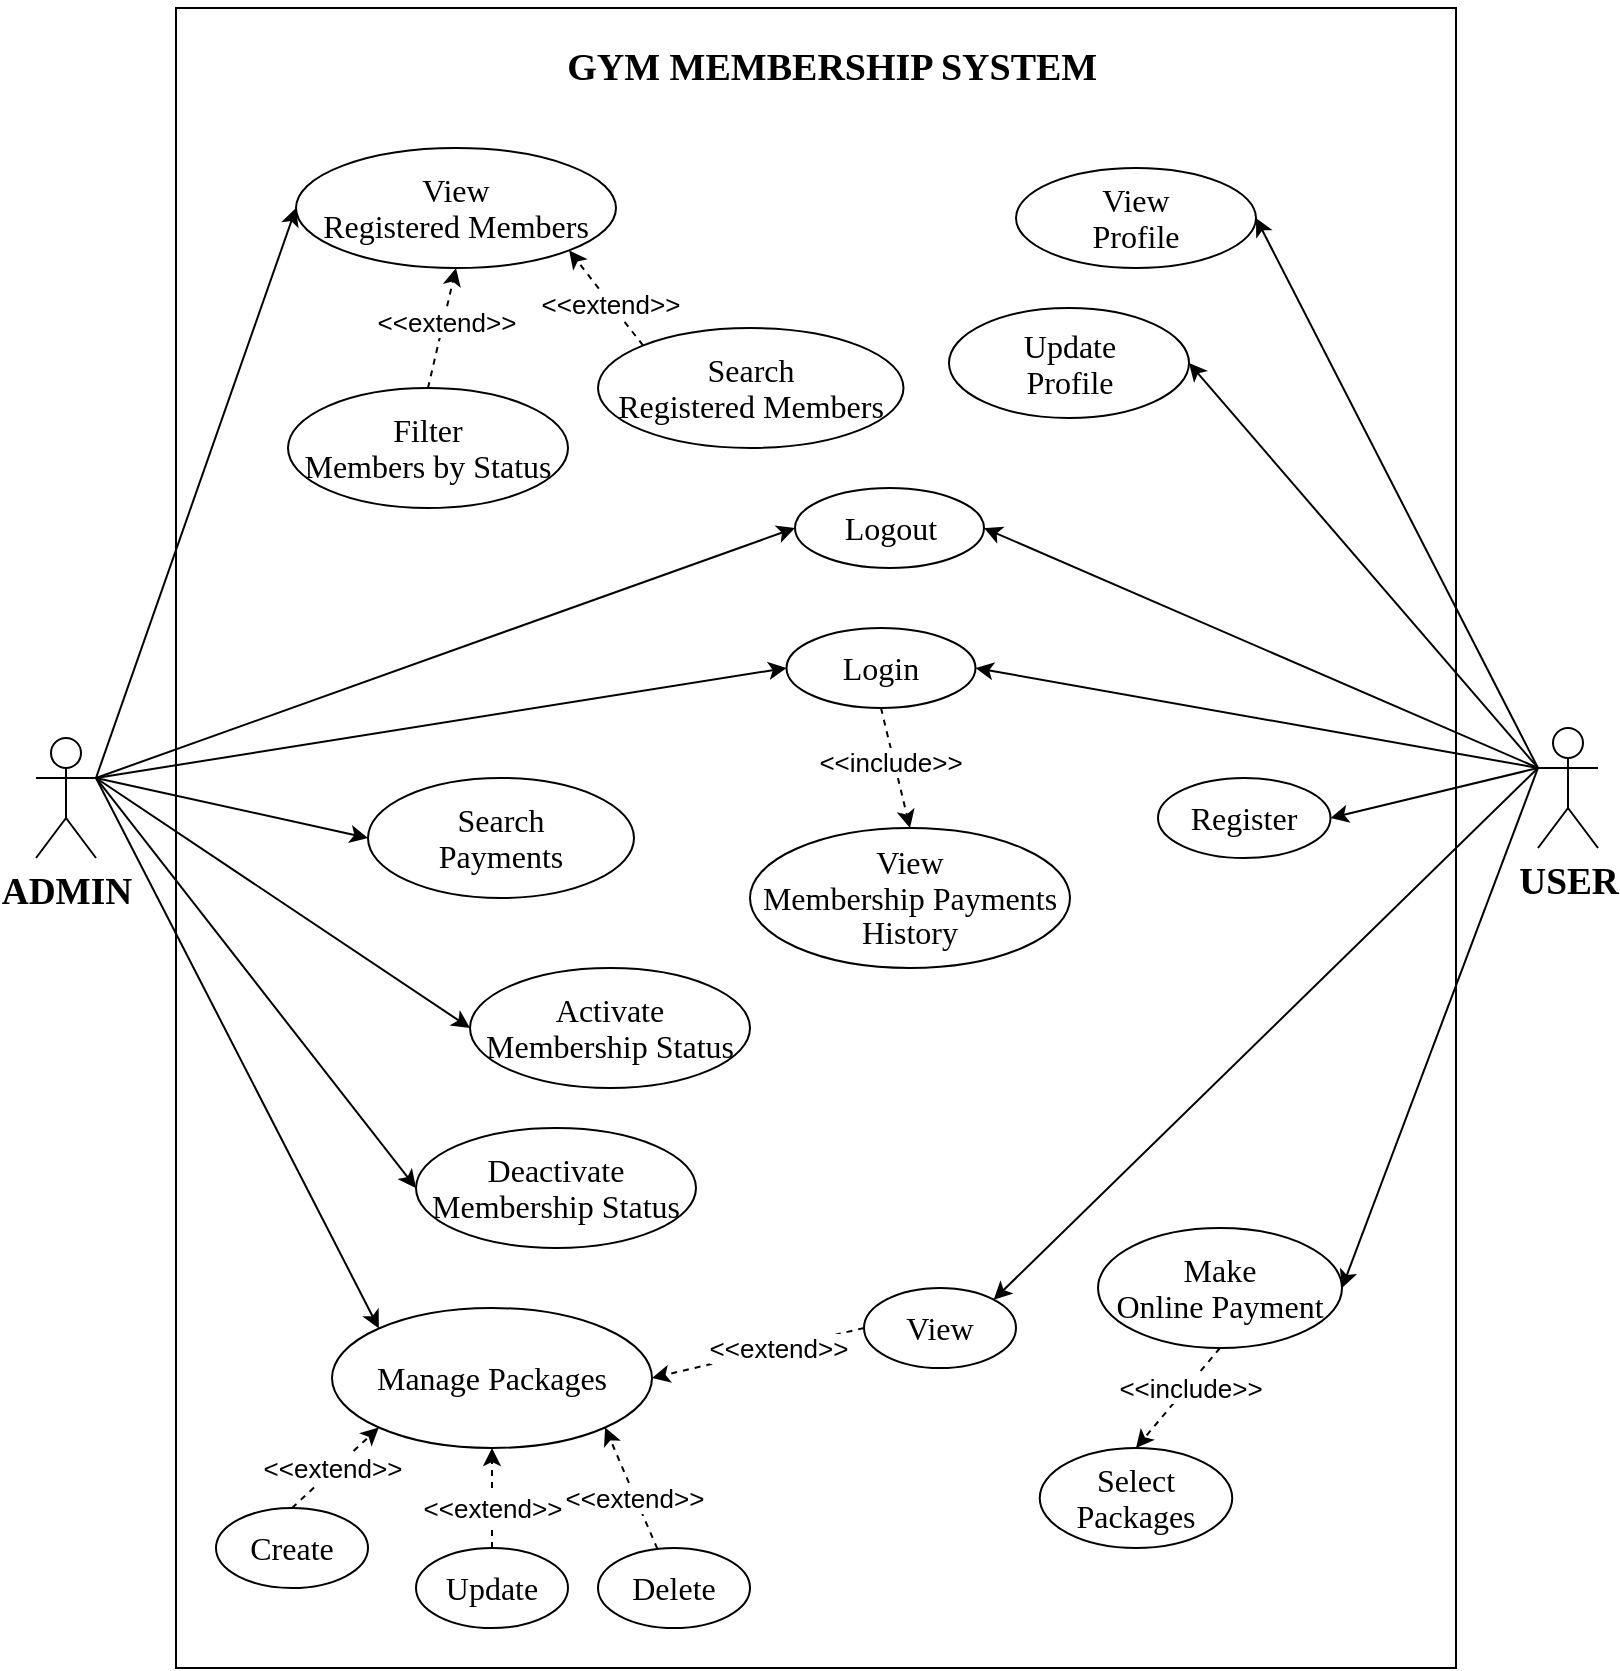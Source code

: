 <mxfile version="26.0.3">
  <diagram name="Page-1" id="WUV_ZsC1eS5K8Xt4fuE0">
    <mxGraphModel dx="1615" dy="803" grid="1" gridSize="10" guides="1" tooltips="1" connect="1" arrows="1" fold="1" page="1" pageScale="1" pageWidth="827" pageHeight="1169" math="0" shadow="0">
      <root>
        <mxCell id="0" />
        <mxCell id="1" parent="0" />
        <mxCell id="SNH2f2xpEU-yPtKC5s-B-1" value="" style="rounded=0;whiteSpace=wrap;html=1;" parent="1" vertex="1">
          <mxGeometry x="99" y="160" width="640" height="830" as="geometry" />
        </mxCell>
        <mxCell id="-4zsbm9rgC0uZidjSeQ5-17" style="rounded=0;orthogonalLoop=1;jettySize=auto;html=1;exitX=1;exitY=0.333;exitDx=0;exitDy=0;exitPerimeter=0;entryX=0;entryY=0.5;entryDx=0;entryDy=0;" edge="1" parent="1" source="SNH2f2xpEU-yPtKC5s-B-2" target="-4zsbm9rgC0uZidjSeQ5-1">
          <mxGeometry relative="1" as="geometry" />
        </mxCell>
        <mxCell id="-4zsbm9rgC0uZidjSeQ5-21" style="rounded=0;orthogonalLoop=1;jettySize=auto;html=1;exitX=1;exitY=0.333;exitDx=0;exitDy=0;exitPerimeter=0;entryX=0;entryY=0.5;entryDx=0;entryDy=0;" edge="1" parent="1" source="SNH2f2xpEU-yPtKC5s-B-2" target="-4zsbm9rgC0uZidjSeQ5-5">
          <mxGeometry relative="1" as="geometry" />
        </mxCell>
        <mxCell id="-4zsbm9rgC0uZidjSeQ5-22" style="rounded=0;orthogonalLoop=1;jettySize=auto;html=1;entryX=0;entryY=0;entryDx=0;entryDy=0;exitX=1;exitY=0.333;exitDx=0;exitDy=0;exitPerimeter=0;" edge="1" parent="1" source="SNH2f2xpEU-yPtKC5s-B-2" target="-4zsbm9rgC0uZidjSeQ5-6">
          <mxGeometry relative="1" as="geometry" />
        </mxCell>
        <mxCell id="-4zsbm9rgC0uZidjSeQ5-23" style="rounded=0;orthogonalLoop=1;jettySize=auto;html=1;exitX=1;exitY=0.333;exitDx=0;exitDy=0;exitPerimeter=0;entryX=0;entryY=0.5;entryDx=0;entryDy=0;" edge="1" parent="1" source="SNH2f2xpEU-yPtKC5s-B-2" target="-4zsbm9rgC0uZidjSeQ5-8">
          <mxGeometry relative="1" as="geometry" />
        </mxCell>
        <mxCell id="-4zsbm9rgC0uZidjSeQ5-42" style="rounded=0;orthogonalLoop=1;jettySize=auto;html=1;exitX=1;exitY=0.333;exitDx=0;exitDy=0;exitPerimeter=0;entryX=0;entryY=0.5;entryDx=0;entryDy=0;" edge="1" parent="1" source="SNH2f2xpEU-yPtKC5s-B-2" target="-4zsbm9rgC0uZidjSeQ5-40">
          <mxGeometry relative="1" as="geometry" />
        </mxCell>
        <mxCell id="-4zsbm9rgC0uZidjSeQ5-64" style="rounded=0;orthogonalLoop=1;jettySize=auto;html=1;exitX=1;exitY=0.333;exitDx=0;exitDy=0;exitPerimeter=0;entryX=0;entryY=0.5;entryDx=0;entryDy=0;" edge="1" parent="1" source="SNH2f2xpEU-yPtKC5s-B-2" target="-4zsbm9rgC0uZidjSeQ5-62">
          <mxGeometry relative="1" as="geometry" />
        </mxCell>
        <mxCell id="-4zsbm9rgC0uZidjSeQ5-65" style="rounded=0;orthogonalLoop=1;jettySize=auto;html=1;exitX=1;exitY=0.333;exitDx=0;exitDy=0;exitPerimeter=0;entryX=0;entryY=0.5;entryDx=0;entryDy=0;" edge="1" parent="1" source="SNH2f2xpEU-yPtKC5s-B-2" target="-4zsbm9rgC0uZidjSeQ5-63">
          <mxGeometry relative="1" as="geometry" />
        </mxCell>
        <mxCell id="SNH2f2xpEU-yPtKC5s-B-2" value="&lt;b&gt;&lt;span style=&quot;font-size: 14pt; line-height: 107%; font-family: &amp;quot;Times New Roman&amp;quot;, serif;&quot;&gt;ADMIN&lt;/span&gt;&lt;/b&gt;" style="shape=umlActor;verticalLabelPosition=bottom;verticalAlign=top;html=1;outlineConnect=0;" parent="1" vertex="1">
          <mxGeometry x="29" y="525" width="30" height="60" as="geometry" />
        </mxCell>
        <mxCell id="-4zsbm9rgC0uZidjSeQ5-24" style="rounded=0;orthogonalLoop=1;jettySize=auto;html=1;exitX=0;exitY=0.333;exitDx=0;exitDy=0;exitPerimeter=0;entryX=1;entryY=0.5;entryDx=0;entryDy=0;" edge="1" parent="1" source="SNH2f2xpEU-yPtKC5s-B-3" target="-4zsbm9rgC0uZidjSeQ5-7">
          <mxGeometry relative="1" as="geometry" />
        </mxCell>
        <mxCell id="-4zsbm9rgC0uZidjSeQ5-25" style="rounded=0;orthogonalLoop=1;jettySize=auto;html=1;exitX=0;exitY=0.333;exitDx=0;exitDy=0;exitPerimeter=0;entryX=1;entryY=0.5;entryDx=0;entryDy=0;" edge="1" parent="1" source="SNH2f2xpEU-yPtKC5s-B-3" target="-4zsbm9rgC0uZidjSeQ5-9">
          <mxGeometry relative="1" as="geometry" />
        </mxCell>
        <mxCell id="-4zsbm9rgC0uZidjSeQ5-26" style="rounded=0;orthogonalLoop=1;jettySize=auto;html=1;exitX=0;exitY=0.333;exitDx=0;exitDy=0;exitPerimeter=0;entryX=1;entryY=0;entryDx=0;entryDy=0;" edge="1" parent="1" source="SNH2f2xpEU-yPtKC5s-B-3" target="-4zsbm9rgC0uZidjSeQ5-32">
          <mxGeometry relative="1" as="geometry">
            <mxPoint x="629.0" y="695" as="targetPoint" />
          </mxGeometry>
        </mxCell>
        <mxCell id="-4zsbm9rgC0uZidjSeQ5-28" style="rounded=0;orthogonalLoop=1;jettySize=auto;html=1;exitX=0;exitY=0.333;exitDx=0;exitDy=0;exitPerimeter=0;entryX=1;entryY=0.5;entryDx=0;entryDy=0;" edge="1" parent="1" source="SNH2f2xpEU-yPtKC5s-B-3" target="-4zsbm9rgC0uZidjSeQ5-12">
          <mxGeometry relative="1" as="geometry" />
        </mxCell>
        <mxCell id="-4zsbm9rgC0uZidjSeQ5-34" style="rounded=0;orthogonalLoop=1;jettySize=auto;html=1;exitX=0;exitY=0.333;exitDx=0;exitDy=0;exitPerimeter=0;entryX=1;entryY=0.5;entryDx=0;entryDy=0;" edge="1" parent="1" source="SNH2f2xpEU-yPtKC5s-B-3" target="-4zsbm9rgC0uZidjSeQ5-8">
          <mxGeometry relative="1" as="geometry" />
        </mxCell>
        <mxCell id="-4zsbm9rgC0uZidjSeQ5-35" style="rounded=0;orthogonalLoop=1;jettySize=auto;html=1;exitX=0;exitY=0.333;exitDx=0;exitDy=0;exitPerimeter=0;entryX=1;entryY=0.5;entryDx=0;entryDy=0;" edge="1" parent="1" source="SNH2f2xpEU-yPtKC5s-B-3" target="SNH2f2xpEU-yPtKC5s-B-6">
          <mxGeometry relative="1" as="geometry" />
        </mxCell>
        <mxCell id="-4zsbm9rgC0uZidjSeQ5-41" style="rounded=0;orthogonalLoop=1;jettySize=auto;html=1;exitX=0;exitY=0.333;exitDx=0;exitDy=0;exitPerimeter=0;entryX=1;entryY=0.5;entryDx=0;entryDy=0;" edge="1" parent="1" source="SNH2f2xpEU-yPtKC5s-B-3" target="-4zsbm9rgC0uZidjSeQ5-40">
          <mxGeometry relative="1" as="geometry" />
        </mxCell>
        <mxCell id="SNH2f2xpEU-yPtKC5s-B-3" value="&lt;b&gt;&lt;span style=&quot;font-size: 14pt; line-height: 107%; font-family: &amp;quot;Times New Roman&amp;quot;, serif;&quot;&gt;USER&lt;/span&gt;&lt;/b&gt;" style="shape=umlActor;verticalLabelPosition=bottom;verticalAlign=top;html=1;outlineConnect=0;" parent="1" vertex="1">
          <mxGeometry x="780" y="520" width="30" height="60" as="geometry" />
        </mxCell>
        <mxCell id="SNH2f2xpEU-yPtKC5s-B-5" value="&lt;p class=&quot;MsoNormal&quot; align=&quot;center&quot; style=&quot;margin-bottom: 0cm; line-height: 150%;&quot;&gt;&lt;b&gt;&lt;span style=&quot;line-height: 150%; font-family: &amp;quot;Times New Roman&amp;quot;, serif;&quot;&gt;GYM MEMBERSHIP SYSTEM&amp;nbsp;&lt;/span&gt;&lt;/b&gt;&lt;/p&gt;" style="text;html=1;align=center;verticalAlign=middle;whiteSpace=wrap;rounded=0;fontStyle=1;fontSize=19;" parent="1" vertex="1">
          <mxGeometry x="252.5" y="160" width="353" height="40" as="geometry" />
        </mxCell>
        <mxCell id="SNH2f2xpEU-yPtKC5s-B-6" value="&lt;span style=&quot;font-size: 12pt; line-height: 107%; font-family: &amp;quot;Times New Roman&amp;quot;, serif;&quot;&gt;Register&lt;/span&gt;" style="ellipse;whiteSpace=wrap;html=1;" parent="1" vertex="1">
          <mxGeometry x="590" y="545" width="86.25" height="40" as="geometry" />
        </mxCell>
        <mxCell id="-4zsbm9rgC0uZidjSeQ5-1" value="&lt;span style=&quot;font-size: 12pt; line-height: 107%; font-family: &amp;quot;Times New Roman&amp;quot;, serif;&quot;&gt;View&lt;br/&gt;Registered Members&lt;/span&gt;" style="ellipse;whiteSpace=wrap;html=1;" vertex="1" parent="1">
          <mxGeometry x="159" y="230" width="160" height="60" as="geometry" />
        </mxCell>
        <mxCell id="-4zsbm9rgC0uZidjSeQ5-50" style="rounded=0;orthogonalLoop=1;jettySize=auto;html=1;exitX=0;exitY=0;exitDx=0;exitDy=0;entryX=1;entryY=1;entryDx=0;entryDy=0;dashed=1;" edge="1" parent="1" source="-4zsbm9rgC0uZidjSeQ5-2" target="-4zsbm9rgC0uZidjSeQ5-1">
          <mxGeometry relative="1" as="geometry" />
        </mxCell>
        <mxCell id="-4zsbm9rgC0uZidjSeQ5-54" value="&amp;lt;&amp;lt;extend&amp;gt;&amp;gt;" style="edgeLabel;html=1;align=center;verticalAlign=middle;resizable=0;points=[];fontSize=13;" vertex="1" connectable="0" parent="-4zsbm9rgC0uZidjSeQ5-50">
          <mxGeometry x="-0.095" relative="1" as="geometry">
            <mxPoint as="offset" />
          </mxGeometry>
        </mxCell>
        <mxCell id="-4zsbm9rgC0uZidjSeQ5-2" value="&lt;span style=&quot;font-size: 12pt; line-height: 107%; font-family: &amp;quot;Times New Roman&amp;quot;, serif;&quot;&gt;Search&lt;br/&gt;Registered Members&lt;/span&gt;" style="ellipse;whiteSpace=wrap;html=1;" vertex="1" parent="1">
          <mxGeometry x="310" y="320" width="152.75" height="60" as="geometry" />
        </mxCell>
        <mxCell id="-4zsbm9rgC0uZidjSeQ5-51" style="rounded=0;orthogonalLoop=1;jettySize=auto;html=1;exitX=0.5;exitY=0;exitDx=0;exitDy=0;entryX=0.5;entryY=1;entryDx=0;entryDy=0;dashed=1;" edge="1" parent="1" source="-4zsbm9rgC0uZidjSeQ5-3" target="-4zsbm9rgC0uZidjSeQ5-1">
          <mxGeometry relative="1" as="geometry" />
        </mxCell>
        <mxCell id="-4zsbm9rgC0uZidjSeQ5-55" value="&amp;lt;&amp;lt;extend&amp;gt;&amp;gt;" style="edgeLabel;html=1;align=center;verticalAlign=middle;resizable=0;points=[];fontSize=13;" vertex="1" connectable="0" parent="-4zsbm9rgC0uZidjSeQ5-51">
          <mxGeometry x="0.118" y="-1" relative="1" as="geometry">
            <mxPoint as="offset" />
          </mxGeometry>
        </mxCell>
        <mxCell id="-4zsbm9rgC0uZidjSeQ5-3" value="&lt;span style=&quot;font-size: 12pt; line-height: 107%; font-family: &amp;quot;Times New Roman&amp;quot;, serif;&quot;&gt;Filter&lt;br/&gt;Members by Status&lt;/span&gt;" style="ellipse;whiteSpace=wrap;html=1;" vertex="1" parent="1">
          <mxGeometry x="155" y="350" width="140" height="60" as="geometry" />
        </mxCell>
        <mxCell id="-4zsbm9rgC0uZidjSeQ5-4" value="&lt;span style=&quot;font-size: 12pt; line-height: 107%; font-family: &amp;quot;Times New Roman&amp;quot;, serif;&quot;&gt;View&lt;br&gt;Membership Payments History&lt;/span&gt;" style="ellipse;whiteSpace=wrap;html=1;" vertex="1" parent="1">
          <mxGeometry x="386" y="570" width="160" height="70" as="geometry" />
        </mxCell>
        <mxCell id="-4zsbm9rgC0uZidjSeQ5-5" value="&lt;span style=&quot;font-size: 12pt; line-height: 107%; font-family: &amp;quot;Times New Roman&amp;quot;, serif;&quot;&gt;Search&lt;br/&gt;Payments&lt;/span&gt;" style="ellipse;whiteSpace=wrap;html=1;" vertex="1" parent="1">
          <mxGeometry x="195" y="545" width="133" height="60" as="geometry" />
        </mxCell>
        <mxCell id="-4zsbm9rgC0uZidjSeQ5-6" value="&lt;font face=&quot;Times New Roman, serif&quot;&gt;&lt;span style=&quot;font-size: 16px;&quot;&gt;Manage Packages&lt;/span&gt;&lt;/font&gt;" style="ellipse;whiteSpace=wrap;html=1;" vertex="1" parent="1">
          <mxGeometry x="177" y="810" width="160" height="70" as="geometry" />
        </mxCell>
        <mxCell id="-4zsbm9rgC0uZidjSeQ5-7" value="&lt;span style=&quot;font-size: 12pt; line-height: 107%; font-family: &amp;quot;Times New Roman&amp;quot;, serif;&quot;&gt;View&lt;br/&gt;Profile&lt;/span&gt;" style="ellipse;whiteSpace=wrap;html=1;" vertex="1" parent="1">
          <mxGeometry x="519" y="240" width="120" height="50" as="geometry" />
        </mxCell>
        <mxCell id="-4zsbm9rgC0uZidjSeQ5-52" style="rounded=0;orthogonalLoop=1;jettySize=auto;html=1;exitX=0.5;exitY=1;exitDx=0;exitDy=0;entryX=0.5;entryY=0;entryDx=0;entryDy=0;dashed=1;" edge="1" parent="1" source="-4zsbm9rgC0uZidjSeQ5-8" target="-4zsbm9rgC0uZidjSeQ5-4">
          <mxGeometry relative="1" as="geometry" />
        </mxCell>
        <mxCell id="-4zsbm9rgC0uZidjSeQ5-53" value="&amp;lt;&amp;lt;include&amp;gt;&amp;gt;" style="edgeLabel;html=1;align=center;verticalAlign=middle;resizable=0;points=[];fontSize=13;" vertex="1" connectable="0" parent="-4zsbm9rgC0uZidjSeQ5-52">
          <mxGeometry x="-0.198" y="-4" relative="1" as="geometry">
            <mxPoint x="2" y="2" as="offset" />
          </mxGeometry>
        </mxCell>
        <mxCell id="-4zsbm9rgC0uZidjSeQ5-8" value="&lt;span style=&quot;font-size: 12pt; line-height: 107%; font-family: &amp;quot;Times New Roman&amp;quot;, serif;&quot;&gt;Login&lt;/span&gt;" style="ellipse;whiteSpace=wrap;html=1;" vertex="1" parent="1">
          <mxGeometry x="404.25" y="470" width="94.5" height="40" as="geometry" />
        </mxCell>
        <mxCell id="-4zsbm9rgC0uZidjSeQ5-9" value="&lt;span style=&quot;font-size: 12pt; line-height: 107%; font-family: &amp;quot;Times New Roman&amp;quot;, serif;&quot;&gt;Update&lt;br/&gt;Profile&lt;/span&gt;" style="ellipse;whiteSpace=wrap;html=1;" vertex="1" parent="1">
          <mxGeometry x="485.5" y="310" width="120" height="55" as="geometry" />
        </mxCell>
        <mxCell id="-4zsbm9rgC0uZidjSeQ5-11" value="&lt;span style=&quot;font-size: 12pt; line-height: 107%; font-family: &amp;quot;Times New Roman&amp;quot;, serif;&quot;&gt;Select&lt;br/&gt;Packages&lt;/span&gt;" style="ellipse;whiteSpace=wrap;html=1;" vertex="1" parent="1">
          <mxGeometry x="530.87" y="880" width="96.25" height="50" as="geometry" />
        </mxCell>
        <mxCell id="-4zsbm9rgC0uZidjSeQ5-48" style="rounded=0;orthogonalLoop=1;jettySize=auto;html=1;exitX=0.5;exitY=1;exitDx=0;exitDy=0;entryX=0.5;entryY=0;entryDx=0;entryDy=0;dashed=1;" edge="1" parent="1" source="-4zsbm9rgC0uZidjSeQ5-12" target="-4zsbm9rgC0uZidjSeQ5-11">
          <mxGeometry relative="1" as="geometry" />
        </mxCell>
        <mxCell id="-4zsbm9rgC0uZidjSeQ5-49" value="&amp;lt;&amp;lt;include&amp;gt;&amp;gt;" style="edgeLabel;html=1;align=center;verticalAlign=middle;resizable=0;points=[];fontSize=13;" vertex="1" connectable="0" parent="-4zsbm9rgC0uZidjSeQ5-48">
          <mxGeometry x="-0.208" y="2" relative="1" as="geometry">
            <mxPoint y="-1" as="offset" />
          </mxGeometry>
        </mxCell>
        <mxCell id="-4zsbm9rgC0uZidjSeQ5-12" value="&lt;span style=&quot;font-size: 12pt; line-height: 107%; font-family: &amp;quot;Times New Roman&amp;quot;, serif;&quot;&gt;Make&lt;br/&gt;Online Payment&lt;/span&gt;" style="ellipse;whiteSpace=wrap;html=1;" vertex="1" parent="1">
          <mxGeometry x="560" y="770" width="122" height="60" as="geometry" />
        </mxCell>
        <mxCell id="-4zsbm9rgC0uZidjSeQ5-36" style="rounded=0;orthogonalLoop=1;jettySize=auto;html=1;exitX=0.5;exitY=0;exitDx=0;exitDy=0;entryX=0;entryY=1;entryDx=0;entryDy=0;dashed=1;" edge="1" parent="1" source="-4zsbm9rgC0uZidjSeQ5-30" target="-4zsbm9rgC0uZidjSeQ5-6">
          <mxGeometry relative="1" as="geometry" />
        </mxCell>
        <mxCell id="-4zsbm9rgC0uZidjSeQ5-30" value="&lt;span style=&quot;font-size: 12pt; line-height: 107%; font-family: &amp;quot;Times New Roman&amp;quot;, serif;&quot;&gt;Create&lt;/span&gt;" style="ellipse;whiteSpace=wrap;html=1;" vertex="1" parent="1">
          <mxGeometry x="119" y="910" width="76" height="40" as="geometry" />
        </mxCell>
        <mxCell id="-4zsbm9rgC0uZidjSeQ5-37" style="rounded=0;orthogonalLoop=1;jettySize=auto;html=1;exitX=0.5;exitY=0;exitDx=0;exitDy=0;entryX=0.5;entryY=1;entryDx=0;entryDy=0;dashed=1;" edge="1" parent="1" source="-4zsbm9rgC0uZidjSeQ5-31" target="-4zsbm9rgC0uZidjSeQ5-6">
          <mxGeometry relative="1" as="geometry" />
        </mxCell>
        <mxCell id="-4zsbm9rgC0uZidjSeQ5-31" value="&lt;font face=&quot;Times New Roman, serif&quot;&gt;&lt;span style=&quot;font-size: 16px;&quot;&gt;Update&lt;/span&gt;&lt;/font&gt;" style="ellipse;whiteSpace=wrap;html=1;" vertex="1" parent="1">
          <mxGeometry x="219" y="930" width="76" height="40" as="geometry" />
        </mxCell>
        <mxCell id="-4zsbm9rgC0uZidjSeQ5-38" style="rounded=0;orthogonalLoop=1;jettySize=auto;html=1;exitX=0;exitY=0.5;exitDx=0;exitDy=0;entryX=1;entryY=0.5;entryDx=0;entryDy=0;dashed=1;" edge="1" parent="1" source="-4zsbm9rgC0uZidjSeQ5-32" target="-4zsbm9rgC0uZidjSeQ5-6">
          <mxGeometry relative="1" as="geometry">
            <Array as="points" />
          </mxGeometry>
        </mxCell>
        <mxCell id="-4zsbm9rgC0uZidjSeQ5-43" value="&amp;lt;&amp;lt;extend&amp;gt;&amp;gt;" style="edgeLabel;html=1;align=center;verticalAlign=middle;resizable=0;points=[];fontSize=13;" vertex="1" connectable="0" parent="-4zsbm9rgC0uZidjSeQ5-38">
          <mxGeometry x="-0.149" y="-1" relative="1" as="geometry">
            <mxPoint x="2" as="offset" />
          </mxGeometry>
        </mxCell>
        <mxCell id="-4zsbm9rgC0uZidjSeQ5-32" value="&lt;font face=&quot;Times New Roman, serif&quot;&gt;&lt;span style=&quot;font-size: 16px;&quot;&gt;View&lt;/span&gt;&lt;/font&gt;" style="ellipse;whiteSpace=wrap;html=1;" vertex="1" parent="1">
          <mxGeometry x="443" y="800" width="76" height="40" as="geometry" />
        </mxCell>
        <mxCell id="-4zsbm9rgC0uZidjSeQ5-39" style="rounded=0;orthogonalLoop=1;jettySize=auto;html=1;entryX=1;entryY=1;entryDx=0;entryDy=0;dashed=1;" edge="1" parent="1" source="-4zsbm9rgC0uZidjSeQ5-33" target="-4zsbm9rgC0uZidjSeQ5-6">
          <mxGeometry relative="1" as="geometry">
            <mxPoint x="387" y="886" as="sourcePoint" />
          </mxGeometry>
        </mxCell>
        <mxCell id="-4zsbm9rgC0uZidjSeQ5-61" value="&amp;lt;&amp;lt;extend&amp;gt;&amp;gt;" style="edgeLabel;html=1;align=center;verticalAlign=middle;resizable=0;points=[];fontSize=13;" vertex="1" connectable="0" parent="-4zsbm9rgC0uZidjSeQ5-39">
          <mxGeometry x="-0.156" y="1" relative="1" as="geometry">
            <mxPoint as="offset" />
          </mxGeometry>
        </mxCell>
        <mxCell id="-4zsbm9rgC0uZidjSeQ5-40" value="&lt;span style=&quot;font-size: 12pt; line-height: 107%; font-family: &amp;quot;Times New Roman&amp;quot;, serif;&quot;&gt;Logout&lt;/span&gt;" style="ellipse;whiteSpace=wrap;html=1;" vertex="1" parent="1">
          <mxGeometry x="408.5" y="400" width="94.5" height="40" as="geometry" />
        </mxCell>
        <mxCell id="-4zsbm9rgC0uZidjSeQ5-45" value="&amp;lt;&amp;lt;extend&amp;gt;&amp;gt;" style="edgeLabel;html=1;align=center;verticalAlign=middle;resizable=0;points=[];fontSize=13;" vertex="1" connectable="0" parent="1">
          <mxGeometry x="256.998" y="910.002" as="geometry" />
        </mxCell>
        <mxCell id="-4zsbm9rgC0uZidjSeQ5-46" value="&amp;lt;&amp;lt;extend&amp;gt;&amp;gt;" style="edgeLabel;html=1;align=center;verticalAlign=middle;resizable=0;points=[];fontSize=13;" vertex="1" connectable="0" parent="1">
          <mxGeometry x="176.998" y="890.002" as="geometry" />
        </mxCell>
        <mxCell id="-4zsbm9rgC0uZidjSeQ5-33" value="&lt;font face=&quot;Times New Roman, serif&quot;&gt;&lt;span style=&quot;font-size: 16px;&quot;&gt;Delete&lt;/span&gt;&lt;/font&gt;" style="ellipse;whiteSpace=wrap;html=1;" vertex="1" parent="1">
          <mxGeometry x="310" y="930" width="76" height="40" as="geometry" />
        </mxCell>
        <mxCell id="-4zsbm9rgC0uZidjSeQ5-62" value="&lt;span style=&quot;font-size: 12pt; line-height: 107%; font-family: &amp;quot;Times New Roman&amp;quot;, serif;&quot;&gt;Activate&lt;br/&gt;Membership Status&lt;/span&gt;" style="ellipse;whiteSpace=wrap;html=1;" vertex="1" parent="1">
          <mxGeometry x="246" y="640" width="140" height="60" as="geometry" />
        </mxCell>
        <mxCell id="-4zsbm9rgC0uZidjSeQ5-63" value="&lt;span style=&quot;font-size: 12pt; line-height: 107%; font-family: &amp;quot;Times New Roman&amp;quot;, serif;&quot;&gt;Deactivate&lt;br&gt;Membership Status&lt;/span&gt;" style="ellipse;whiteSpace=wrap;html=1;" vertex="1" parent="1">
          <mxGeometry x="219" y="720" width="140" height="60" as="geometry" />
        </mxCell>
      </root>
    </mxGraphModel>
  </diagram>
</mxfile>
